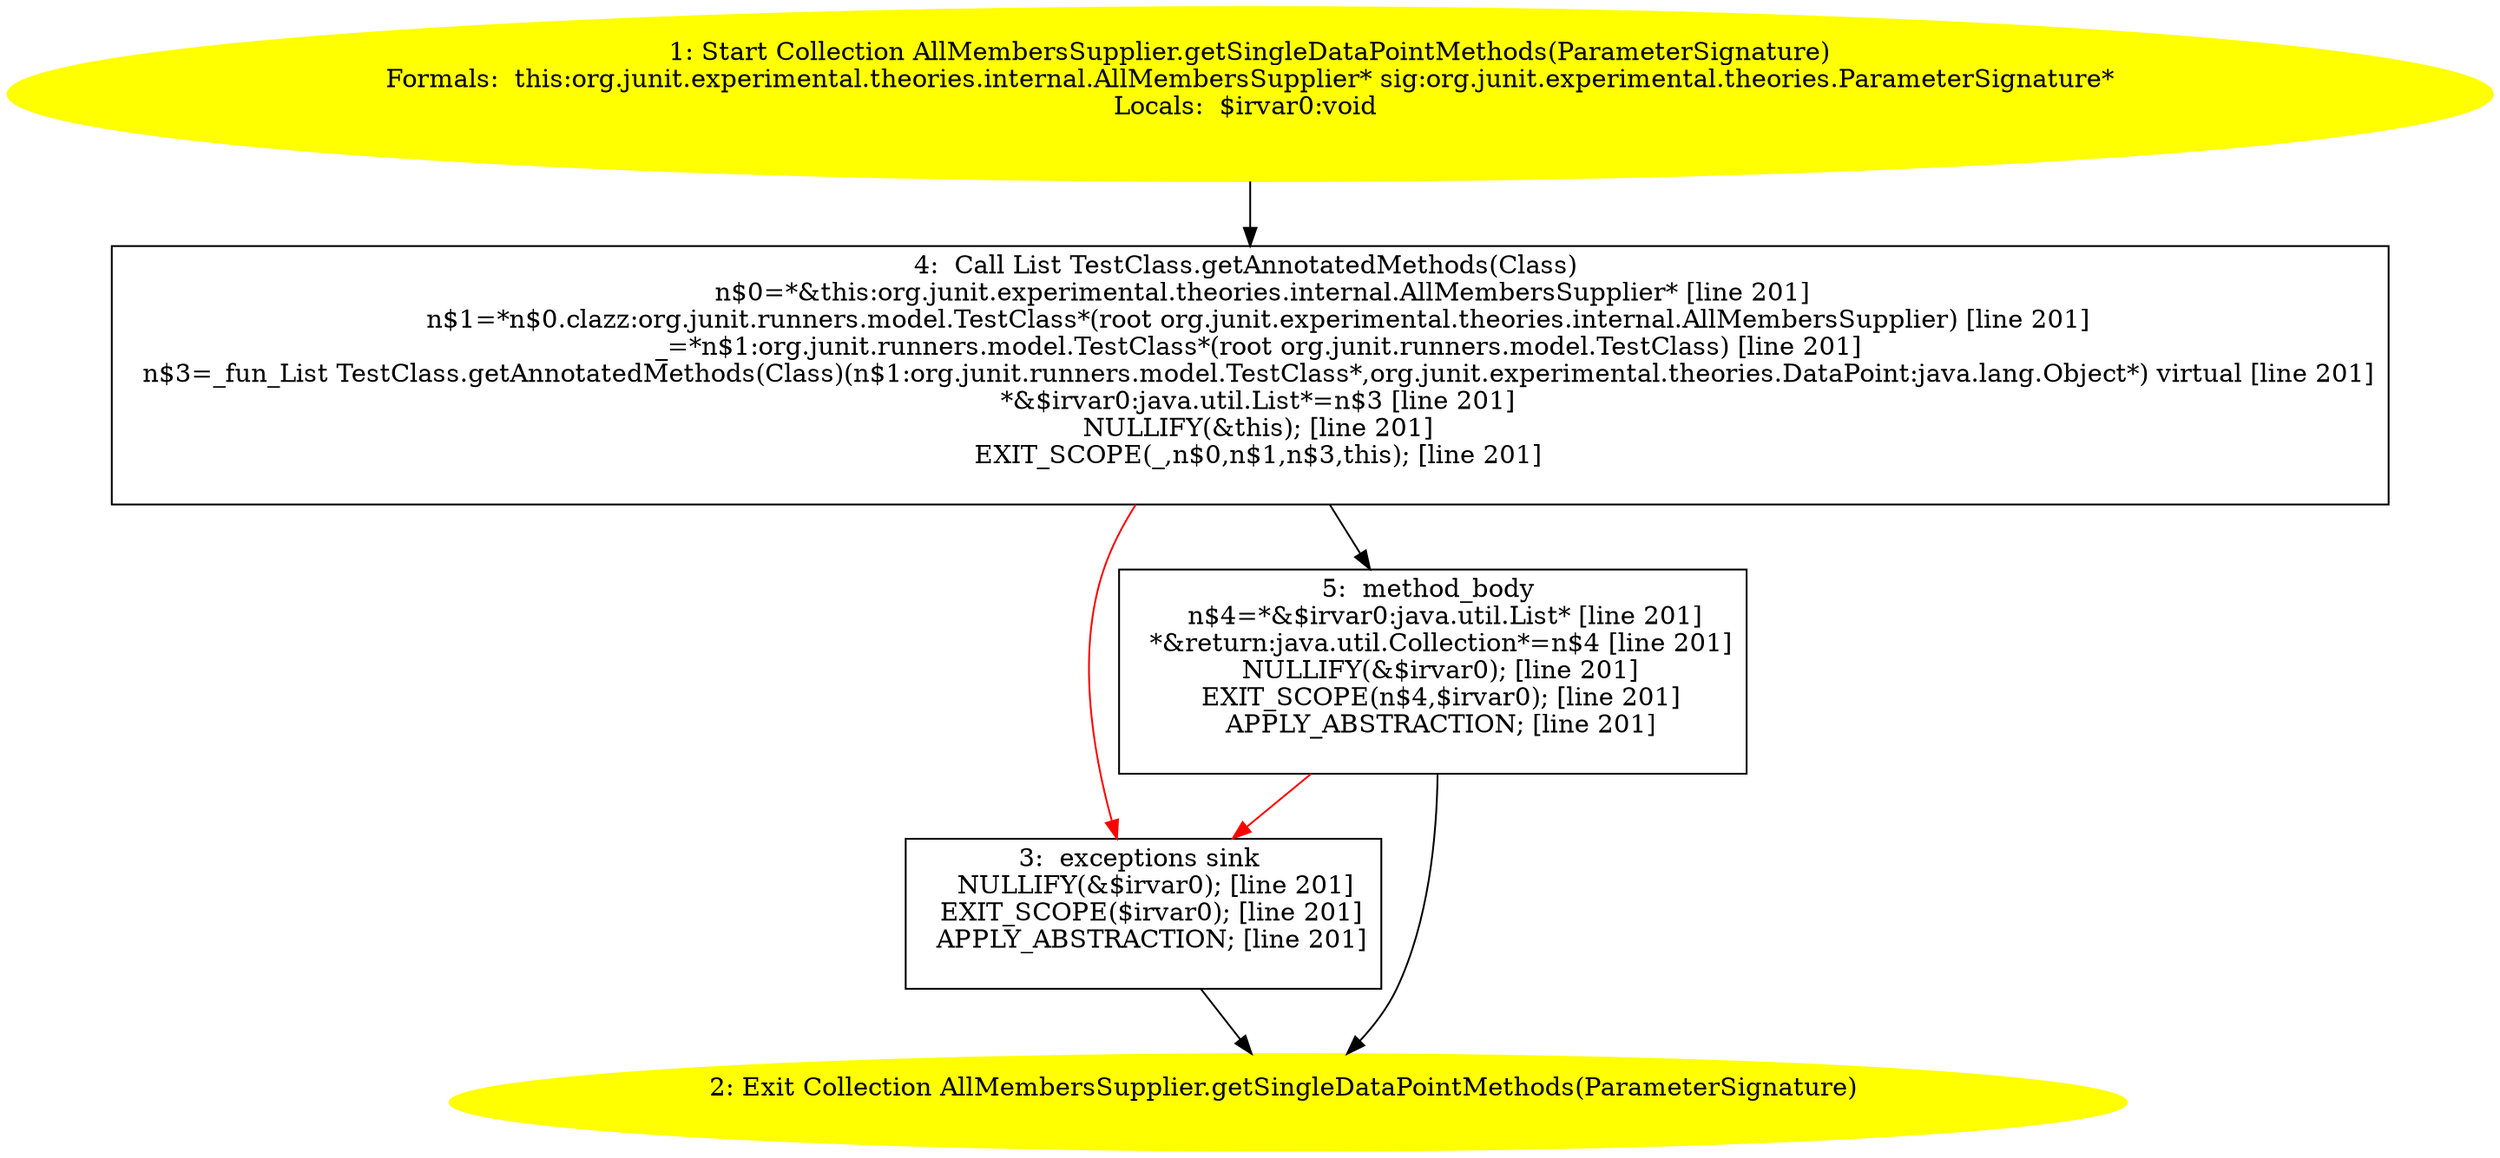 /* @generated */
digraph cfg {
"org.junit.experimental.theories.internal.AllMembersSupplier.getSingleDataPointMethods(org.junit.expe.f0fc67450f026ae9474bf866800b205f_1" [label="1: Start Collection AllMembersSupplier.getSingleDataPointMethods(ParameterSignature)\nFormals:  this:org.junit.experimental.theories.internal.AllMembersSupplier* sig:org.junit.experimental.theories.ParameterSignature*\nLocals:  $irvar0:void \n  " color=yellow style=filled]
	

	 "org.junit.experimental.theories.internal.AllMembersSupplier.getSingleDataPointMethods(org.junit.expe.f0fc67450f026ae9474bf866800b205f_1" -> "org.junit.experimental.theories.internal.AllMembersSupplier.getSingleDataPointMethods(org.junit.expe.f0fc67450f026ae9474bf866800b205f_4" ;
"org.junit.experimental.theories.internal.AllMembersSupplier.getSingleDataPointMethods(org.junit.expe.f0fc67450f026ae9474bf866800b205f_2" [label="2: Exit Collection AllMembersSupplier.getSingleDataPointMethods(ParameterSignature) \n  " color=yellow style=filled]
	

"org.junit.experimental.theories.internal.AllMembersSupplier.getSingleDataPointMethods(org.junit.expe.f0fc67450f026ae9474bf866800b205f_3" [label="3:  exceptions sink \n   NULLIFY(&$irvar0); [line 201]\n  EXIT_SCOPE($irvar0); [line 201]\n  APPLY_ABSTRACTION; [line 201]\n " shape="box"]
	

	 "org.junit.experimental.theories.internal.AllMembersSupplier.getSingleDataPointMethods(org.junit.expe.f0fc67450f026ae9474bf866800b205f_3" -> "org.junit.experimental.theories.internal.AllMembersSupplier.getSingleDataPointMethods(org.junit.expe.f0fc67450f026ae9474bf866800b205f_2" ;
"org.junit.experimental.theories.internal.AllMembersSupplier.getSingleDataPointMethods(org.junit.expe.f0fc67450f026ae9474bf866800b205f_4" [label="4:  Call List TestClass.getAnnotatedMethods(Class) \n   n$0=*&this:org.junit.experimental.theories.internal.AllMembersSupplier* [line 201]\n  n$1=*n$0.clazz:org.junit.runners.model.TestClass*(root org.junit.experimental.theories.internal.AllMembersSupplier) [line 201]\n  _=*n$1:org.junit.runners.model.TestClass*(root org.junit.runners.model.TestClass) [line 201]\n  n$3=_fun_List TestClass.getAnnotatedMethods(Class)(n$1:org.junit.runners.model.TestClass*,org.junit.experimental.theories.DataPoint:java.lang.Object*) virtual [line 201]\n  *&$irvar0:java.util.List*=n$3 [line 201]\n  NULLIFY(&this); [line 201]\n  EXIT_SCOPE(_,n$0,n$1,n$3,this); [line 201]\n " shape="box"]
	

	 "org.junit.experimental.theories.internal.AllMembersSupplier.getSingleDataPointMethods(org.junit.expe.f0fc67450f026ae9474bf866800b205f_4" -> "org.junit.experimental.theories.internal.AllMembersSupplier.getSingleDataPointMethods(org.junit.expe.f0fc67450f026ae9474bf866800b205f_5" ;
	 "org.junit.experimental.theories.internal.AllMembersSupplier.getSingleDataPointMethods(org.junit.expe.f0fc67450f026ae9474bf866800b205f_4" -> "org.junit.experimental.theories.internal.AllMembersSupplier.getSingleDataPointMethods(org.junit.expe.f0fc67450f026ae9474bf866800b205f_3" [color="red" ];
"org.junit.experimental.theories.internal.AllMembersSupplier.getSingleDataPointMethods(org.junit.expe.f0fc67450f026ae9474bf866800b205f_5" [label="5:  method_body \n   n$4=*&$irvar0:java.util.List* [line 201]\n  *&return:java.util.Collection*=n$4 [line 201]\n  NULLIFY(&$irvar0); [line 201]\n  EXIT_SCOPE(n$4,$irvar0); [line 201]\n  APPLY_ABSTRACTION; [line 201]\n " shape="box"]
	

	 "org.junit.experimental.theories.internal.AllMembersSupplier.getSingleDataPointMethods(org.junit.expe.f0fc67450f026ae9474bf866800b205f_5" -> "org.junit.experimental.theories.internal.AllMembersSupplier.getSingleDataPointMethods(org.junit.expe.f0fc67450f026ae9474bf866800b205f_2" ;
	 "org.junit.experimental.theories.internal.AllMembersSupplier.getSingleDataPointMethods(org.junit.expe.f0fc67450f026ae9474bf866800b205f_5" -> "org.junit.experimental.theories.internal.AllMembersSupplier.getSingleDataPointMethods(org.junit.expe.f0fc67450f026ae9474bf866800b205f_3" [color="red" ];
}
